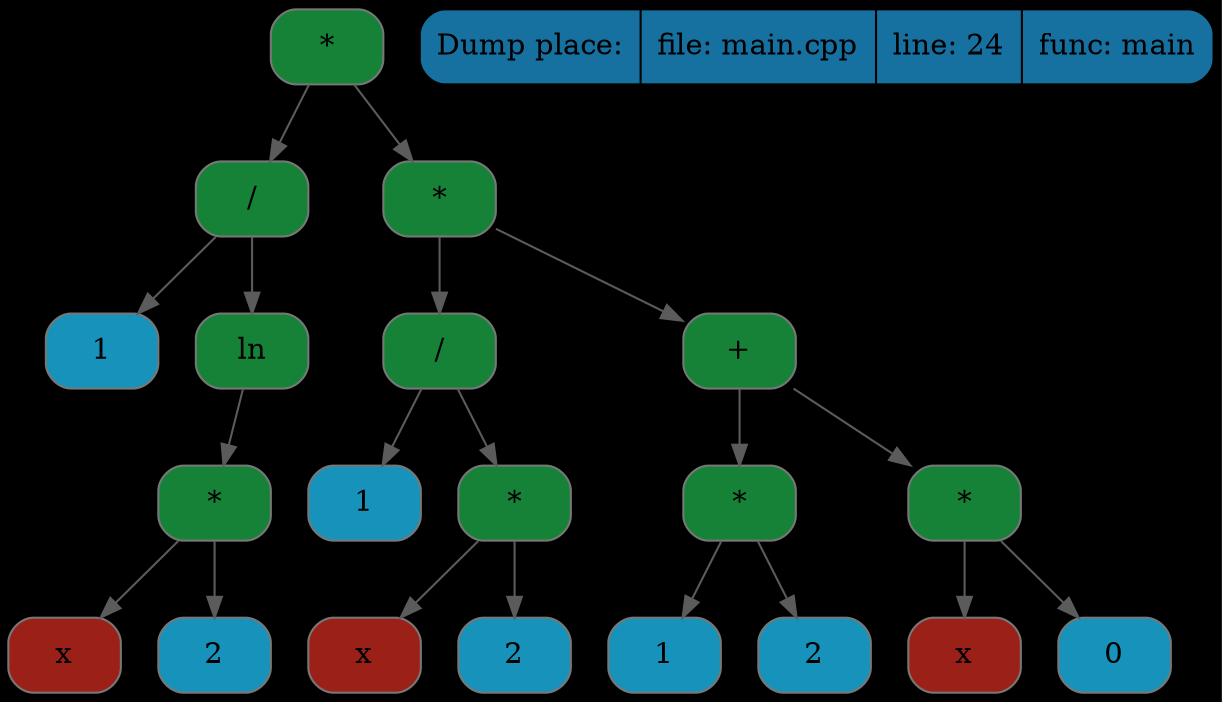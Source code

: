 digraph G{
rankdir=TB
graph [bgcolor="#000000"];
node0x503000000040[shape=Mrecord, style=filled, fillcolor="#168237"label ="*", color = "#777777"];
node0x503000000130[shape=Mrecord, style=filled, fillcolor="#168237"label ="/", color = "#777777"];
node0x503000000220[shape=Mrecord, style=filled, fillcolor="#1692bb"label ="1", color = "#777777"];
node0x503000000160[shape=Mrecord, style=filled, fillcolor="#168237"label ="ln", color = "#777777"];
node0x503000000190[shape=Mrecord, style=filled, fillcolor="#168237"label ="*", color = "#777777"];
node0x5030000001c0[shape=Mrecord, style=filled, fillcolor="#9b2017"label ="x", color = "#777777"];
node0x5030000001f0[shape=Mrecord, style=filled, fillcolor="#1692bb"label ="2", color = "#777777"];
node0x503000000070[shape=Mrecord, style=filled, fillcolor="#168237"label ="*", color = "#777777"];
node0x503000000250[shape=Mrecord, style=filled, fillcolor="#168237"label ="/", color = "#777777"];
node0x503000000310[shape=Mrecord, style=filled, fillcolor="#1692bb"label ="1", color = "#777777"];
node0x503000000280[shape=Mrecord, style=filled, fillcolor="#168237"label ="*", color = "#777777"];
node0x5030000002b0[shape=Mrecord, style=filled, fillcolor="#9b2017"label ="x", color = "#777777"];
node0x5030000002e0[shape=Mrecord, style=filled, fillcolor="#1692bb"label ="2", color = "#777777"];
node0x5030000000a0[shape=Mrecord, style=filled, fillcolor="#168237"label ="+", color = "#777777"];
node0x5030000003a0[shape=Mrecord, style=filled, fillcolor="#168237"label ="*", color = "#777777"];
node0x503000000340[shape=Mrecord, style=filled, fillcolor="#1692bb"label ="1", color = "#777777"];
node0x503000000100[shape=Mrecord, style=filled, fillcolor="#1692bb"label ="2", color = "#777777"];
node0x5030000003d0[shape=Mrecord, style=filled, fillcolor="#168237"label ="*", color = "#777777"];
node0x5030000000d0[shape=Mrecord, style=filled, fillcolor="#9b2017"label ="x", color = "#777777"];
node0x503000000370[shape=Mrecord, style=filled, fillcolor="#1692bb"label ="0", color = "#777777"];
edge[color="#5b5b5b"];
node0x503000000040->node0x503000000130;
node0x503000000130->node0x503000000220;
node0x503000000130->node0x503000000160;
node0x503000000160->node0x503000000190;
node0x503000000190->node0x5030000001c0;
node0x503000000190->node0x5030000001f0;
node0x503000000040->node0x503000000070;
node0x503000000070->node0x503000000250;
node0x503000000250->node0x503000000310;
node0x503000000250->node0x503000000280;
node0x503000000280->node0x5030000002b0;
node0x503000000280->node0x5030000002e0;
node0x503000000070->node0x5030000000a0;
node0x5030000000a0->node0x5030000003a0;
node0x5030000003a0->node0x503000000340;
node0x5030000003a0->node0x503000000100;
node0x5030000000a0->node0x5030000003d0;
node0x5030000003d0->node0x5030000000d0;
node0x5030000003d0->node0x503000000370;
place[shape=Mrecord, style=filled, fillcolor="#1771a0",label  = "Dump place:| file: main.cpp |<f0> line: 24 |<f1> func: main", color = "#000000"];
}
